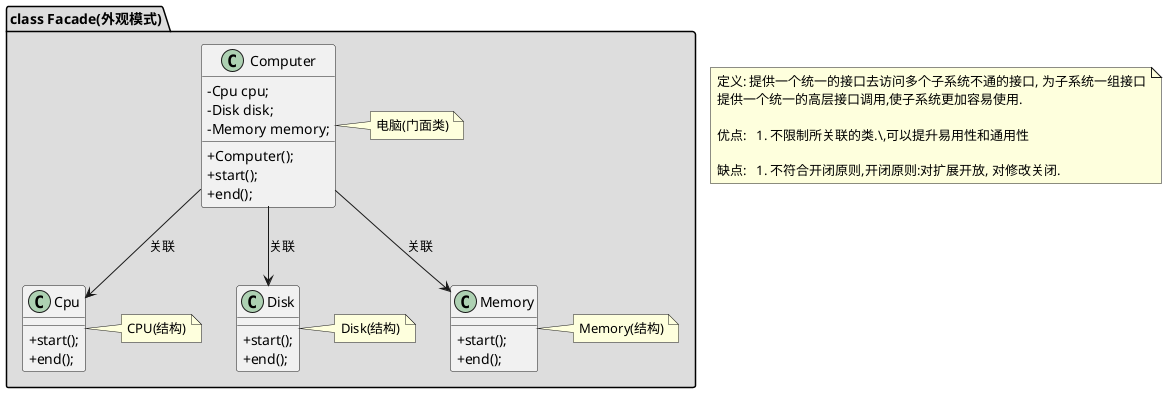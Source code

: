 @startuml
skinparam classAttributeIconSize 0

package "class Facade(外观模式)" #DDDDDD {
    class Computer
    {
        -Cpu cpu;
        -Disk disk;
        -Memory memory;
        +Computer();
        +start();
        +end();
    }
    note right: 电脑(门面类)

    class Cpu
    {
        +start();
        +end();
    }
    note right: CPU(结构)

    class Disk
    {
        +start();
        +end();
    }
    note right: Disk(结构)

    class Memory
    {
        +start();
        +end();
    }
    note right: Memory(结构)

    Computer --> Cpu: 关联
    Computer --> Disk: 关联
    Computer --> Memory: 关联
}
note as N1
  定义: 提供一个统一的接口去访问多个子系统不通的接口, 为子系统一组接口
  提供一个统一的高层接口调用,使子系统更加容易使用.

  优点:   1. 不限制所关联的类.\,可以提升易用性和通用性

  缺点:   1. 不符合开闭原则,开闭原则:对扩展开放, 对修改关闭.
end note
@enduml
